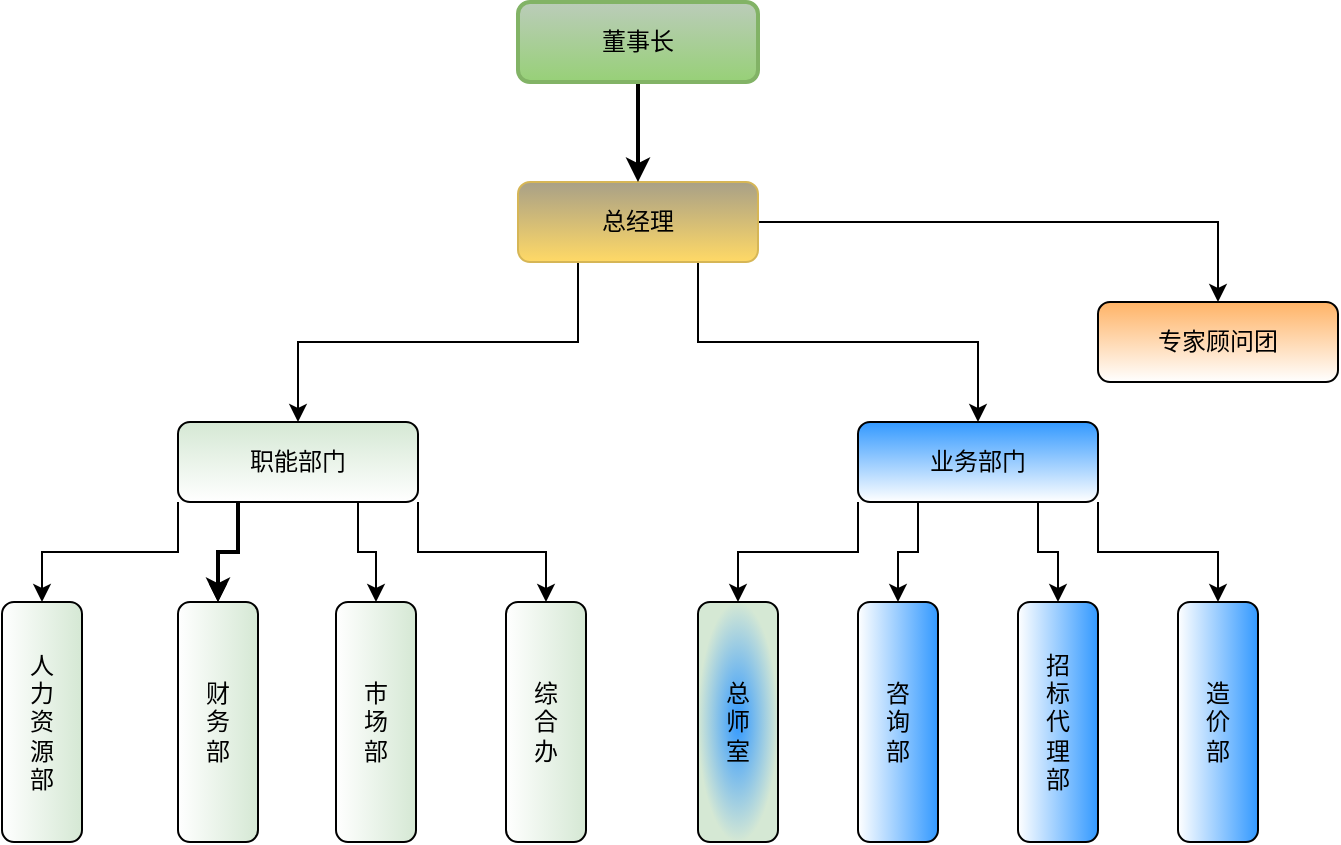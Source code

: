 <mxfile version="22.1.8" type="github">
  <diagram name="第 1 页" id="9VEeLwtgq9xPFcdnr5dx">
    <mxGraphModel dx="854" dy="502" grid="1" gridSize="10" guides="1" tooltips="1" connect="1" arrows="1" fold="1" page="1" pageScale="1" pageWidth="3300" pageHeight="4681" math="0" shadow="0">
      <root>
        <mxCell id="0" />
        <mxCell id="1" parent="0" />
        <mxCell id="NR2siYvtesKDERceZomX-33" style="rounded=0;orthogonalLoop=1;jettySize=auto;html=1;exitX=0.25;exitY=1;exitDx=0;exitDy=0;edgeStyle=orthogonalEdgeStyle;" edge="1" parent="1" source="NR2siYvtesKDERceZomX-5" target="NR2siYvtesKDERceZomX-6">
          <mxGeometry relative="1" as="geometry" />
        </mxCell>
        <mxCell id="NR2siYvtesKDERceZomX-34" style="rounded=0;orthogonalLoop=1;jettySize=auto;html=1;exitX=1;exitY=0.5;exitDx=0;exitDy=0;edgeStyle=orthogonalEdgeStyle;" edge="1" parent="1" source="NR2siYvtesKDERceZomX-5" target="NR2siYvtesKDERceZomX-18">
          <mxGeometry relative="1" as="geometry" />
        </mxCell>
        <mxCell id="NR2siYvtesKDERceZomX-35" style="rounded=0;orthogonalLoop=1;jettySize=auto;html=1;exitX=0.75;exitY=1;exitDx=0;exitDy=0;entryX=0.5;entryY=0;entryDx=0;entryDy=0;edgeStyle=orthogonalEdgeStyle;" edge="1" parent="1" source="NR2siYvtesKDERceZomX-5" target="NR2siYvtesKDERceZomX-12">
          <mxGeometry relative="1" as="geometry" />
        </mxCell>
        <mxCell id="NR2siYvtesKDERceZomX-5" value="总经理" style="rounded=1;whiteSpace=wrap;html=1;fillColor=#A8A087;fillStyle=auto;gradientColor=#ffd966;strokeColor=#d6b656;" vertex="1" parent="1">
          <mxGeometry x="350" y="120" width="120" height="40" as="geometry" />
        </mxCell>
        <mxCell id="NR2siYvtesKDERceZomX-29" style="rounded=0;orthogonalLoop=1;jettySize=auto;html=1;exitX=1;exitY=1;exitDx=0;exitDy=0;edgeStyle=orthogonalEdgeStyle;" edge="1" parent="1" source="NR2siYvtesKDERceZomX-6" target="NR2siYvtesKDERceZomX-14">
          <mxGeometry relative="1" as="geometry" />
        </mxCell>
        <mxCell id="NR2siYvtesKDERceZomX-30" style="rounded=0;orthogonalLoop=1;jettySize=auto;html=1;exitX=0.75;exitY=1;exitDx=0;exitDy=0;entryX=0;entryY=0.5;entryDx=0;entryDy=0;edgeStyle=orthogonalEdgeStyle;" edge="1" parent="1" source="NR2siYvtesKDERceZomX-6" target="NR2siYvtesKDERceZomX-15">
          <mxGeometry relative="1" as="geometry" />
        </mxCell>
        <mxCell id="NR2siYvtesKDERceZomX-40" style="edgeStyle=orthogonalEdgeStyle;rounded=0;orthogonalLoop=1;jettySize=auto;html=1;exitX=0;exitY=1;exitDx=0;exitDy=0;" edge="1" parent="1" source="NR2siYvtesKDERceZomX-6" target="NR2siYvtesKDERceZomX-11">
          <mxGeometry relative="1" as="geometry" />
        </mxCell>
        <mxCell id="ouselUquA0Acs_WA3mIl-4" style="edgeStyle=orthogonalEdgeStyle;rounded=0;orthogonalLoop=1;jettySize=auto;html=1;exitX=0.25;exitY=1;exitDx=0;exitDy=0;strokeWidth=2;" edge="1" parent="1" source="NR2siYvtesKDERceZomX-6" target="NR2siYvtesKDERceZomX-13">
          <mxGeometry relative="1" as="geometry" />
        </mxCell>
        <mxCell id="NR2siYvtesKDERceZomX-41" style="edgeStyle=orthogonalEdgeStyle;rounded=0;orthogonalLoop=1;jettySize=auto;html=1;exitX=0.25;exitY=1;exitDx=0;exitDy=0;entryX=0;entryY=0.5;entryDx=0;entryDy=0;" edge="1" parent="1" source="NR2siYvtesKDERceZomX-6" target="NR2siYvtesKDERceZomX-13">
          <mxGeometry relative="1" as="geometry" />
        </mxCell>
        <mxCell id="NR2siYvtesKDERceZomX-6" value="职能部门" style="rounded=1;whiteSpace=wrap;html=1;fillColor=#D5E8D4;gradientColor=#FFFFFF;" vertex="1" parent="1">
          <mxGeometry x="180" y="240" width="120" height="40" as="geometry" />
        </mxCell>
        <mxCell id="NR2siYvtesKDERceZomX-11" value="人&lt;br&gt;力&lt;br&gt;资&lt;br&gt;源&lt;br&gt;部" style="rounded=1;whiteSpace=wrap;html=1;fillColor=#D5E8D4;rotation=90;verticalAlign=middle;align=center;horizontal=0;gradientColor=#FFFFFF;" vertex="1" parent="1">
          <mxGeometry x="52" y="370" width="120" height="40" as="geometry" />
        </mxCell>
        <mxCell id="NR2siYvtesKDERceZomX-36" style="rounded=0;orthogonalLoop=1;jettySize=auto;html=1;exitX=0;exitY=1;exitDx=0;exitDy=0;entryX=0;entryY=0.5;entryDx=0;entryDy=0;edgeStyle=orthogonalEdgeStyle;" edge="1" parent="1" source="NR2siYvtesKDERceZomX-12" target="NR2siYvtesKDERceZomX-16">
          <mxGeometry relative="1" as="geometry" />
        </mxCell>
        <mxCell id="NR2siYvtesKDERceZomX-37" style="rounded=0;orthogonalLoop=1;jettySize=auto;html=1;exitX=0.25;exitY=1;exitDx=0;exitDy=0;entryX=0;entryY=0.5;entryDx=0;entryDy=0;edgeStyle=orthogonalEdgeStyle;" edge="1" parent="1" source="NR2siYvtesKDERceZomX-12" target="NR2siYvtesKDERceZomX-19">
          <mxGeometry relative="1" as="geometry" />
        </mxCell>
        <mxCell id="NR2siYvtesKDERceZomX-38" style="rounded=0;orthogonalLoop=1;jettySize=auto;html=1;exitX=0.75;exitY=1;exitDx=0;exitDy=0;entryX=0;entryY=0.5;entryDx=0;entryDy=0;edgeStyle=orthogonalEdgeStyle;" edge="1" parent="1" source="NR2siYvtesKDERceZomX-12" target="NR2siYvtesKDERceZomX-20">
          <mxGeometry relative="1" as="geometry" />
        </mxCell>
        <mxCell id="NR2siYvtesKDERceZomX-39" style="rounded=0;orthogonalLoop=1;jettySize=auto;html=1;exitX=1;exitY=1;exitDx=0;exitDy=0;entryX=0;entryY=0.5;entryDx=0;entryDy=0;edgeStyle=orthogonalEdgeStyle;" edge="1" parent="1" source="NR2siYvtesKDERceZomX-12" target="NR2siYvtesKDERceZomX-21">
          <mxGeometry relative="1" as="geometry" />
        </mxCell>
        <mxCell id="NR2siYvtesKDERceZomX-12" value="业务部门" style="rounded=1;whiteSpace=wrap;html=1;fillColor=#3399FF;gradientColor=#FFFFFF;" vertex="1" parent="1">
          <mxGeometry x="520" y="240" width="120" height="40" as="geometry" />
        </mxCell>
        <mxCell id="NR2siYvtesKDERceZomX-13" value="财&lt;br&gt;务&lt;br&gt;部" style="rounded=1;whiteSpace=wrap;html=1;fillColor=#D5E8D4;rotation=90;horizontal=0;gradientColor=#FFFFFF;" vertex="1" parent="1">
          <mxGeometry x="140" y="370" width="120" height="40" as="geometry" />
        </mxCell>
        <mxCell id="NR2siYvtesKDERceZomX-14" value="综&lt;br&gt;合&lt;br&gt;办" style="rounded=1;whiteSpace=wrap;html=1;fillColor=#D5E8D4;rotation=90;horizontal=0;gradientColor=#FFFFFF;" vertex="1" parent="1">
          <mxGeometry x="304" y="370" width="120" height="40" as="geometry" />
        </mxCell>
        <mxCell id="NR2siYvtesKDERceZomX-15" value="市&lt;br&gt;场&lt;br&gt;部" style="rounded=1;whiteSpace=wrap;html=1;fillColor=#D5E8D4;rotation=90;horizontal=0;gradientColor=#FFFFFF;" vertex="1" parent="1">
          <mxGeometry x="219" y="370" width="120" height="40" as="geometry" />
        </mxCell>
        <mxCell id="NR2siYvtesKDERceZomX-16" value="总&lt;br&gt;师&lt;br&gt;室" style="rounded=1;whiteSpace=wrap;html=1;fillColor=#3399FF;rotation=90;horizontal=0;gradientColor=#D5E8D4;gradientDirection=radial;" vertex="1" parent="1">
          <mxGeometry x="400" y="370" width="120" height="40" as="geometry" />
        </mxCell>
        <mxCell id="NR2siYvtesKDERceZomX-18" value="专家顾问团" style="rounded=1;whiteSpace=wrap;html=1;fillColor=#FFB366;gradientColor=#FFFFFF;" vertex="1" parent="1">
          <mxGeometry x="640" y="180" width="120" height="40" as="geometry" />
        </mxCell>
        <mxCell id="NR2siYvtesKDERceZomX-19" value="咨&lt;br&gt;询&lt;br&gt;部" style="rounded=1;whiteSpace=wrap;html=1;fillColor=#3399FF;rotation=90;horizontal=0;gradientColor=#FFFFFF;" vertex="1" parent="1">
          <mxGeometry x="480" y="370" width="120" height="40" as="geometry" />
        </mxCell>
        <mxCell id="NR2siYvtesKDERceZomX-20" value="招&lt;br&gt;标&lt;br&gt;代&lt;br&gt;理&lt;br&gt;部" style="rounded=1;whiteSpace=wrap;html=1;fillColor=#3399FF;rotation=90;horizontal=0;gradientColor=#FFFFFF;" vertex="1" parent="1">
          <mxGeometry x="560" y="370" width="120" height="40" as="geometry" />
        </mxCell>
        <mxCell id="NR2siYvtesKDERceZomX-21" value="造&lt;br&gt;价&lt;br&gt;部" style="rounded=1;whiteSpace=wrap;html=1;fillColor=#3399FF;rotation=90;horizontal=0;gradientColor=#FFFFFF;" vertex="1" parent="1">
          <mxGeometry x="640" y="370" width="120" height="40" as="geometry" />
        </mxCell>
        <mxCell id="ouselUquA0Acs_WA3mIl-2" style="edgeStyle=orthogonalEdgeStyle;rounded=0;orthogonalLoop=1;jettySize=auto;html=1;exitX=0.5;exitY=1;exitDx=0;exitDy=0;entryX=0.5;entryY=0;entryDx=0;entryDy=0;strokeWidth=2;" edge="1" parent="1" source="ouselUquA0Acs_WA3mIl-1" target="NR2siYvtesKDERceZomX-5">
          <mxGeometry relative="1" as="geometry" />
        </mxCell>
        <mxCell id="ouselUquA0Acs_WA3mIl-1" value="董事长" style="rounded=1;whiteSpace=wrap;html=1;fillStyle=auto;fillColor=#BBCCBA;strokeColor=#82b366;strokeWidth=2;gradientColor=#97d077;" vertex="1" parent="1">
          <mxGeometry x="350" y="30" width="120" height="40" as="geometry" />
        </mxCell>
      </root>
    </mxGraphModel>
  </diagram>
</mxfile>

